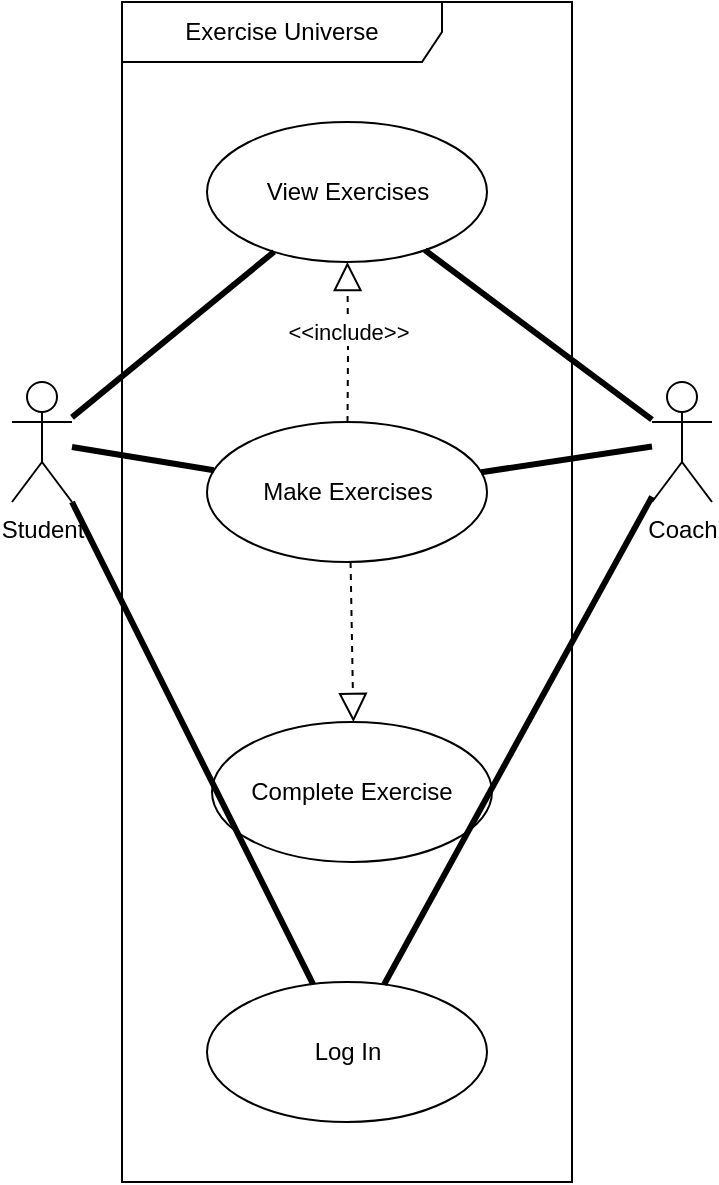<mxfile version="25.0.3">
  <diagram name="Page-1" id="NapXdTHSGaCD6bSlKuh5">
    <mxGraphModel dx="576" dy="323" grid="1" gridSize="10" guides="1" tooltips="1" connect="1" arrows="1" fold="1" page="1" pageScale="1" pageWidth="850" pageHeight="1100" math="0" shadow="0">
      <root>
        <mxCell id="0" />
        <mxCell id="1" parent="0" />
        <mxCell id="meybb4_pzIe_2fTEvy26-1" value="Student" style="shape=umlActor;verticalLabelPosition=bottom;verticalAlign=top;html=1;" parent="1" vertex="1">
          <mxGeometry x="250" y="445" width="30" height="60" as="geometry" />
        </mxCell>
        <mxCell id="meybb4_pzIe_2fTEvy26-16" value="Coach" style="shape=umlActor;verticalLabelPosition=bottom;verticalAlign=top;html=1;" parent="1" vertex="1">
          <mxGeometry x="570" y="445" width="30" height="60" as="geometry" />
        </mxCell>
        <mxCell id="meybb4_pzIe_2fTEvy26-23" value="Exercise Universe" style="shape=umlFrame;whiteSpace=wrap;html=1;pointerEvents=0;recursiveResize=0;container=1;collapsible=0;width=160;" parent="1" vertex="1">
          <mxGeometry x="305" y="255" width="225" height="590" as="geometry" />
        </mxCell>
        <mxCell id="-E-V_NYg8e3v20F8Hy5V-1" value="Log In" style="ellipse;whiteSpace=wrap;html=1;" parent="meybb4_pzIe_2fTEvy26-23" vertex="1">
          <mxGeometry x="42.5" y="490" width="140" height="70" as="geometry" />
        </mxCell>
        <mxCell id="-E-V_NYg8e3v20F8Hy5V-2" value="View Exercises" style="ellipse;whiteSpace=wrap;html=1;" parent="meybb4_pzIe_2fTEvy26-23" vertex="1">
          <mxGeometry x="42.5" y="60" width="140" height="70" as="geometry" />
        </mxCell>
        <mxCell id="-E-V_NYg8e3v20F8Hy5V-4" value="&lt;div&gt;Make Exercises&lt;/div&gt;" style="ellipse;whiteSpace=wrap;html=1;" parent="meybb4_pzIe_2fTEvy26-23" vertex="1">
          <mxGeometry x="42.5" y="210" width="140" height="70" as="geometry" />
        </mxCell>
        <mxCell id="-E-V_NYg8e3v20F8Hy5V-7" value="Complete Exercise" style="ellipse;whiteSpace=wrap;html=1;" parent="meybb4_pzIe_2fTEvy26-23" vertex="1">
          <mxGeometry x="45" y="360" width="140" height="70" as="geometry" />
        </mxCell>
        <mxCell id="-E-V_NYg8e3v20F8Hy5V-8" value="" style="endArrow=block;dashed=1;endFill=0;endSize=12;html=1;rounded=0;" parent="meybb4_pzIe_2fTEvy26-23" edge="1">
          <mxGeometry width="160" relative="1" as="geometry">
            <mxPoint x="114.289" y="279.999" as="sourcePoint" />
            <mxPoint x="115.713" y="360.001" as="targetPoint" />
          </mxGeometry>
        </mxCell>
        <mxCell id="-E-V_NYg8e3v20F8Hy5V-9" value="" style="endArrow=block;dashed=1;endFill=0;endSize=12;html=1;rounded=0;" parent="meybb4_pzIe_2fTEvy26-23" source="-E-V_NYg8e3v20F8Hy5V-4" target="-E-V_NYg8e3v20F8Hy5V-2" edge="1">
          <mxGeometry width="160" relative="1" as="geometry">
            <mxPoint x="474.999" y="119.999" as="sourcePoint" />
            <mxPoint x="476.423" y="200.001" as="targetPoint" />
            <Array as="points">
              <mxPoint x="113" y="175" />
            </Array>
          </mxGeometry>
        </mxCell>
        <mxCell id="-E-V_NYg8e3v20F8Hy5V-11" value="&amp;lt;&amp;lt;include&amp;gt;&amp;gt;" style="edgeLabel;html=1;align=center;verticalAlign=middle;resizable=0;points=[];" parent="-E-V_NYg8e3v20F8Hy5V-9" vertex="1" connectable="0">
          <mxGeometry x="-0.15" y="-2" relative="1" as="geometry">
            <mxPoint x="-2" y="-11" as="offset" />
          </mxGeometry>
        </mxCell>
        <mxCell id="meybb4_pzIe_2fTEvy26-37" value="" style="endArrow=none;startArrow=none;endFill=0;startFill=0;endSize=8;html=1;verticalAlign=bottom;labelBackgroundColor=none;strokeWidth=3;rounded=0;" parent="1" source="meybb4_pzIe_2fTEvy26-1" target="-E-V_NYg8e3v20F8Hy5V-1" edge="1">
          <mxGeometry width="160" relative="1" as="geometry">
            <mxPoint x="185" y="530" as="sourcePoint" />
            <mxPoint x="329.666" y="412.564" as="targetPoint" />
            <Array as="points" />
          </mxGeometry>
        </mxCell>
        <mxCell id="-E-V_NYg8e3v20F8Hy5V-3" value="" style="endArrow=none;startArrow=none;endFill=0;startFill=0;endSize=8;html=1;verticalAlign=bottom;labelBackgroundColor=none;strokeWidth=3;rounded=0;" parent="1" source="-E-V_NYg8e3v20F8Hy5V-1" target="meybb4_pzIe_2fTEvy26-16" edge="1">
          <mxGeometry width="160" relative="1" as="geometry">
            <mxPoint x="570" y="545" as="sourcePoint" />
            <mxPoint x="688" y="741" as="targetPoint" />
            <Array as="points" />
          </mxGeometry>
        </mxCell>
        <mxCell id="-E-V_NYg8e3v20F8Hy5V-5" value="" style="endArrow=none;startArrow=none;endFill=0;startFill=0;endSize=8;html=1;verticalAlign=bottom;labelBackgroundColor=none;strokeWidth=3;rounded=0;" parent="1" source="meybb4_pzIe_2fTEvy26-16" target="-E-V_NYg8e3v20F8Hy5V-2" edge="1">
          <mxGeometry width="160" relative="1" as="geometry">
            <mxPoint x="530" y="514" as="sourcePoint" />
            <mxPoint x="661" y="315" as="targetPoint" />
            <Array as="points" />
          </mxGeometry>
        </mxCell>
        <mxCell id="-E-V_NYg8e3v20F8Hy5V-6" value="" style="endArrow=none;startArrow=none;endFill=0;startFill=0;endSize=8;html=1;verticalAlign=bottom;labelBackgroundColor=none;strokeWidth=3;rounded=0;" parent="1" source="meybb4_pzIe_2fTEvy26-1" target="-E-V_NYg8e3v20F8Hy5V-4" edge="1">
          <mxGeometry width="160" relative="1" as="geometry">
            <mxPoint x="459" y="717" as="sourcePoint" />
            <mxPoint x="590" y="518" as="targetPoint" />
            <Array as="points" />
          </mxGeometry>
        </mxCell>
        <mxCell id="-E-V_NYg8e3v20F8Hy5V-12" value="" style="endArrow=none;startArrow=none;endFill=0;startFill=0;endSize=8;html=1;verticalAlign=bottom;labelBackgroundColor=none;strokeWidth=3;rounded=0;" parent="1" source="-E-V_NYg8e3v20F8Hy5V-4" target="meybb4_pzIe_2fTEvy26-16" edge="1">
          <mxGeometry width="160" relative="1" as="geometry">
            <mxPoint x="446" y="756" as="sourcePoint" />
            <mxPoint x="580" y="512" as="targetPoint" />
            <Array as="points" />
          </mxGeometry>
        </mxCell>
        <mxCell id="-E-V_NYg8e3v20F8Hy5V-13" value="" style="endArrow=none;startArrow=none;endFill=0;startFill=0;endSize=8;html=1;verticalAlign=bottom;labelBackgroundColor=none;strokeWidth=3;rounded=0;" parent="1" source="meybb4_pzIe_2fTEvy26-1" target="-E-V_NYg8e3v20F8Hy5V-2" edge="1">
          <mxGeometry width="160" relative="1" as="geometry">
            <mxPoint x="290" y="448" as="sourcePoint" />
            <mxPoint x="375" y="435" as="targetPoint" />
            <Array as="points" />
          </mxGeometry>
        </mxCell>
      </root>
    </mxGraphModel>
  </diagram>
</mxfile>
